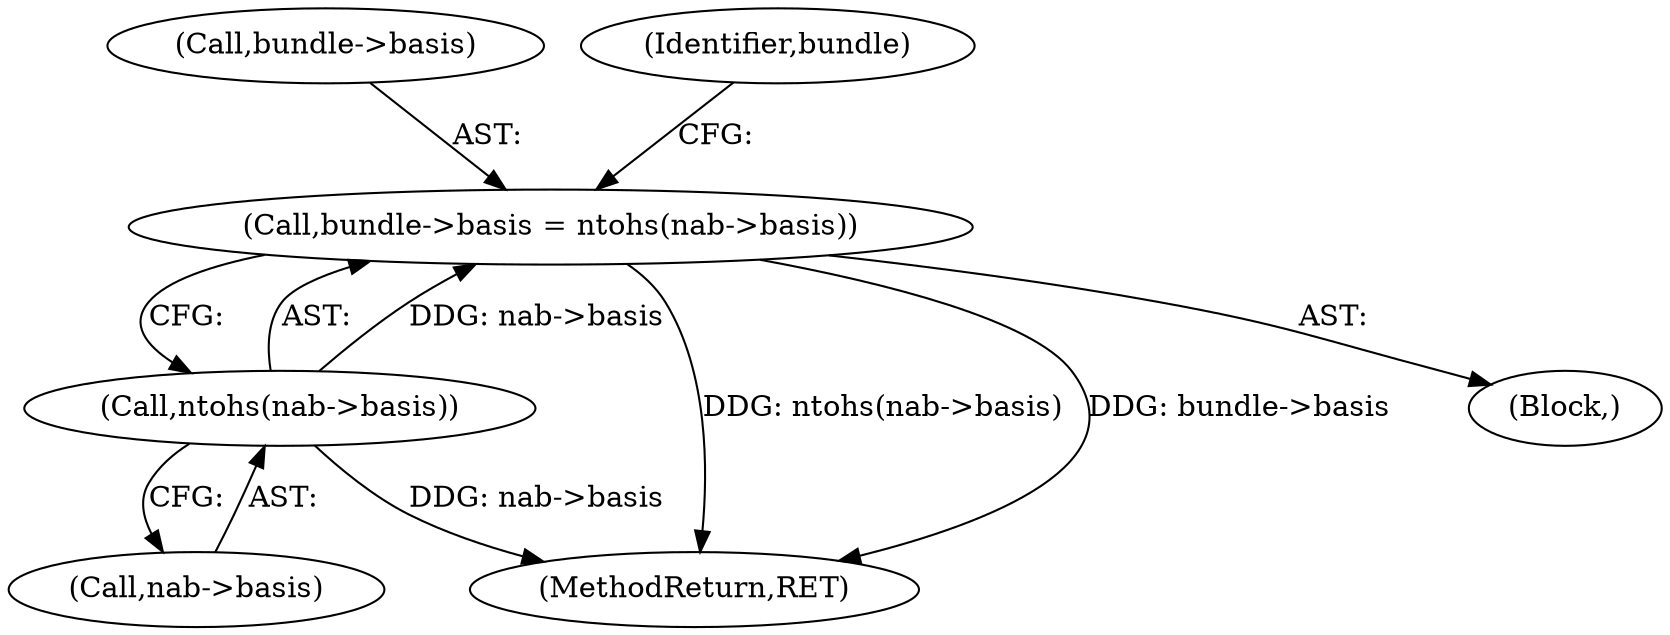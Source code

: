 digraph "0_ovs_9237a63c47bd314b807cda0bd2216264e82edbe8@pointer" {
"1000130" [label="(Call,bundle->basis = ntohs(nab->basis))"];
"1000134" [label="(Call,ntohs(nab->basis))"];
"1000131" [label="(Call,bundle->basis)"];
"1000135" [label="(Call,nab->basis)"];
"1000140" [label="(Identifier,bundle)"];
"1000130" [label="(Call,bundle->basis = ntohs(nab->basis))"];
"1000134" [label="(Call,ntohs(nab->basis))"];
"1000413" [label="(MethodReturn,RET)"];
"1000106" [label="(Block,)"];
"1000130" -> "1000106"  [label="AST: "];
"1000130" -> "1000134"  [label="CFG: "];
"1000131" -> "1000130"  [label="AST: "];
"1000134" -> "1000130"  [label="AST: "];
"1000140" -> "1000130"  [label="CFG: "];
"1000130" -> "1000413"  [label="DDG: ntohs(nab->basis)"];
"1000130" -> "1000413"  [label="DDG: bundle->basis"];
"1000134" -> "1000130"  [label="DDG: nab->basis"];
"1000134" -> "1000135"  [label="CFG: "];
"1000135" -> "1000134"  [label="AST: "];
"1000134" -> "1000413"  [label="DDG: nab->basis"];
}
